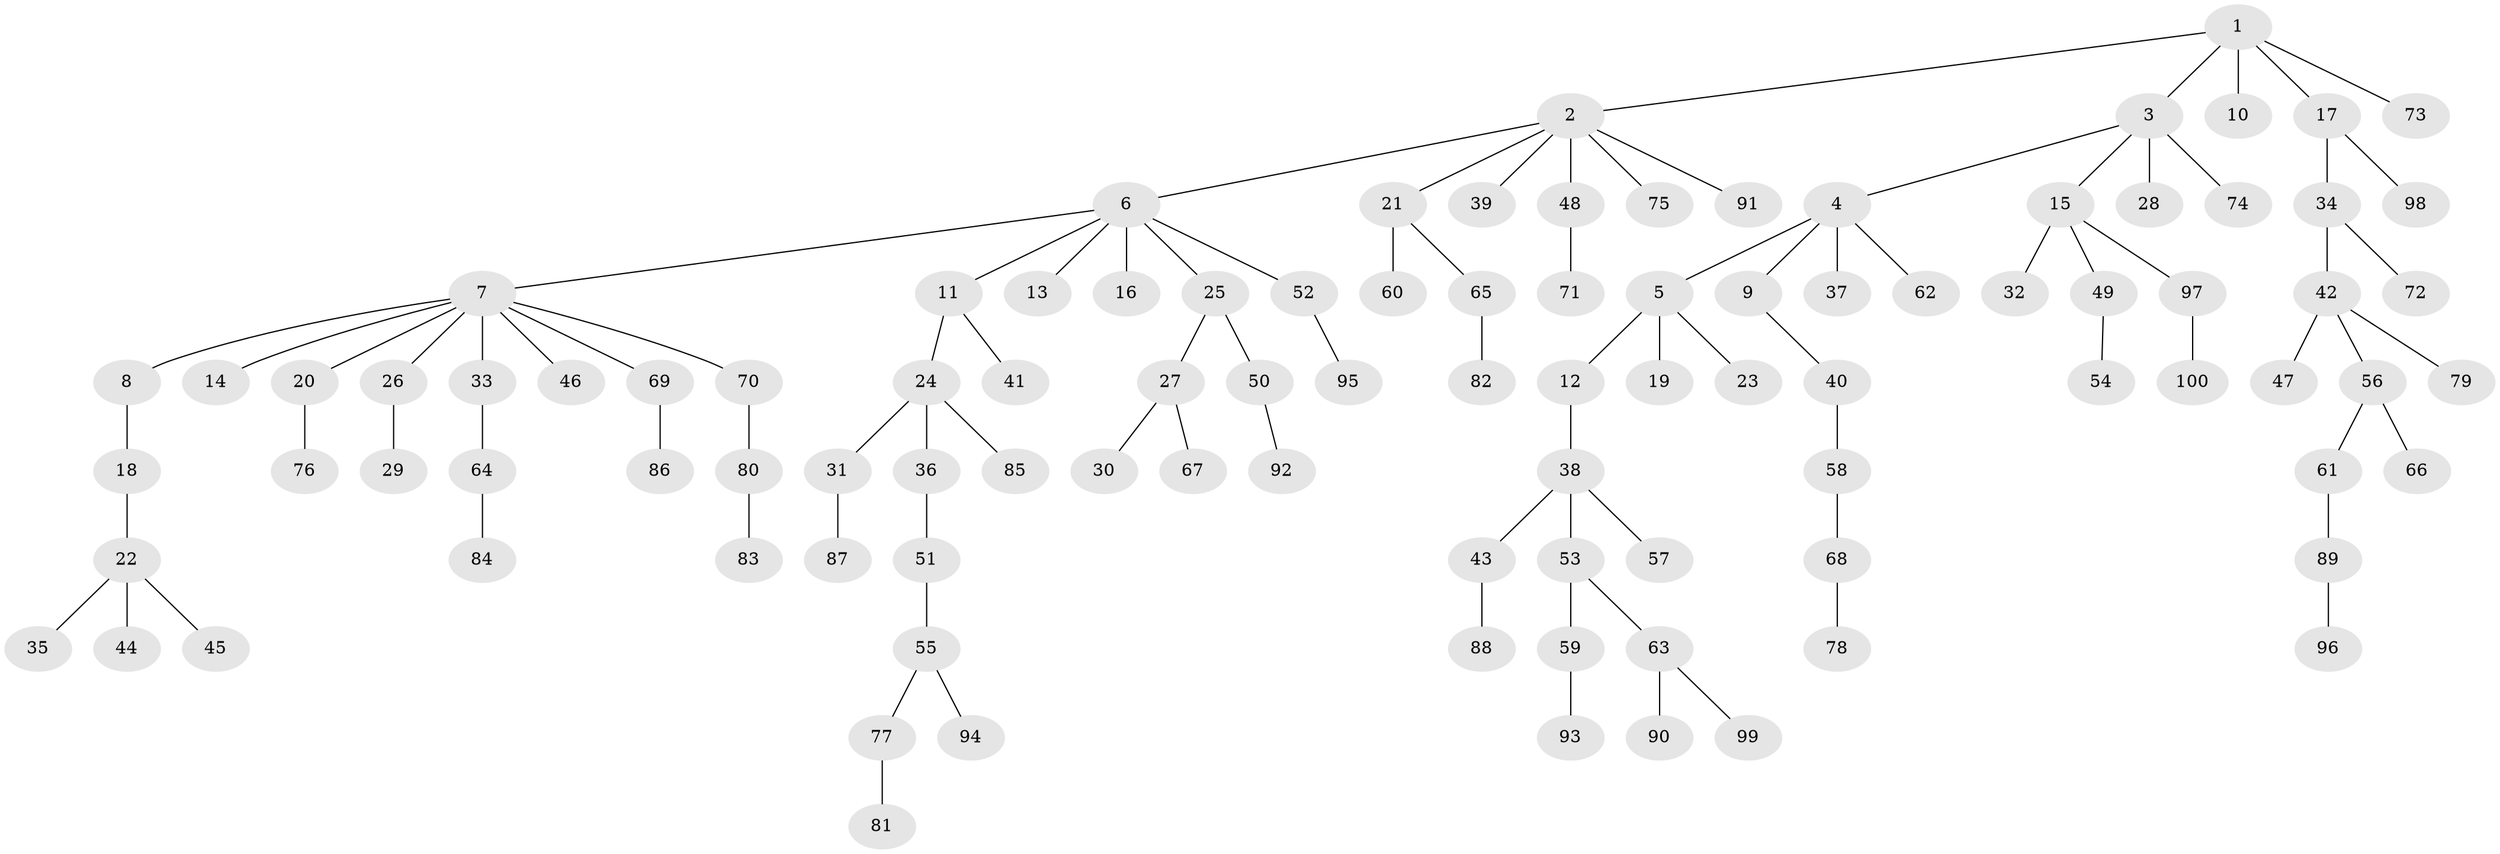 // coarse degree distribution, {4: 0.07142857142857142, 6: 0.02857142857142857, 3: 0.1, 8: 0.014285714285714285, 2: 0.3142857142857143, 1: 0.4714285714285714}
// Generated by graph-tools (version 1.1) at 2025/51/03/04/25 22:51:31]
// undirected, 100 vertices, 99 edges
graph export_dot {
  node [color=gray90,style=filled];
  1;
  2;
  3;
  4;
  5;
  6;
  7;
  8;
  9;
  10;
  11;
  12;
  13;
  14;
  15;
  16;
  17;
  18;
  19;
  20;
  21;
  22;
  23;
  24;
  25;
  26;
  27;
  28;
  29;
  30;
  31;
  32;
  33;
  34;
  35;
  36;
  37;
  38;
  39;
  40;
  41;
  42;
  43;
  44;
  45;
  46;
  47;
  48;
  49;
  50;
  51;
  52;
  53;
  54;
  55;
  56;
  57;
  58;
  59;
  60;
  61;
  62;
  63;
  64;
  65;
  66;
  67;
  68;
  69;
  70;
  71;
  72;
  73;
  74;
  75;
  76;
  77;
  78;
  79;
  80;
  81;
  82;
  83;
  84;
  85;
  86;
  87;
  88;
  89;
  90;
  91;
  92;
  93;
  94;
  95;
  96;
  97;
  98;
  99;
  100;
  1 -- 2;
  1 -- 3;
  1 -- 10;
  1 -- 17;
  1 -- 73;
  2 -- 6;
  2 -- 21;
  2 -- 39;
  2 -- 48;
  2 -- 75;
  2 -- 91;
  3 -- 4;
  3 -- 15;
  3 -- 28;
  3 -- 74;
  4 -- 5;
  4 -- 9;
  4 -- 37;
  4 -- 62;
  5 -- 12;
  5 -- 19;
  5 -- 23;
  6 -- 7;
  6 -- 11;
  6 -- 13;
  6 -- 16;
  6 -- 25;
  6 -- 52;
  7 -- 8;
  7 -- 14;
  7 -- 20;
  7 -- 26;
  7 -- 33;
  7 -- 46;
  7 -- 69;
  7 -- 70;
  8 -- 18;
  9 -- 40;
  11 -- 24;
  11 -- 41;
  12 -- 38;
  15 -- 32;
  15 -- 49;
  15 -- 97;
  17 -- 34;
  17 -- 98;
  18 -- 22;
  20 -- 76;
  21 -- 60;
  21 -- 65;
  22 -- 35;
  22 -- 44;
  22 -- 45;
  24 -- 31;
  24 -- 36;
  24 -- 85;
  25 -- 27;
  25 -- 50;
  26 -- 29;
  27 -- 30;
  27 -- 67;
  31 -- 87;
  33 -- 64;
  34 -- 42;
  34 -- 72;
  36 -- 51;
  38 -- 43;
  38 -- 53;
  38 -- 57;
  40 -- 58;
  42 -- 47;
  42 -- 56;
  42 -- 79;
  43 -- 88;
  48 -- 71;
  49 -- 54;
  50 -- 92;
  51 -- 55;
  52 -- 95;
  53 -- 59;
  53 -- 63;
  55 -- 77;
  55 -- 94;
  56 -- 61;
  56 -- 66;
  58 -- 68;
  59 -- 93;
  61 -- 89;
  63 -- 90;
  63 -- 99;
  64 -- 84;
  65 -- 82;
  68 -- 78;
  69 -- 86;
  70 -- 80;
  77 -- 81;
  80 -- 83;
  89 -- 96;
  97 -- 100;
}
